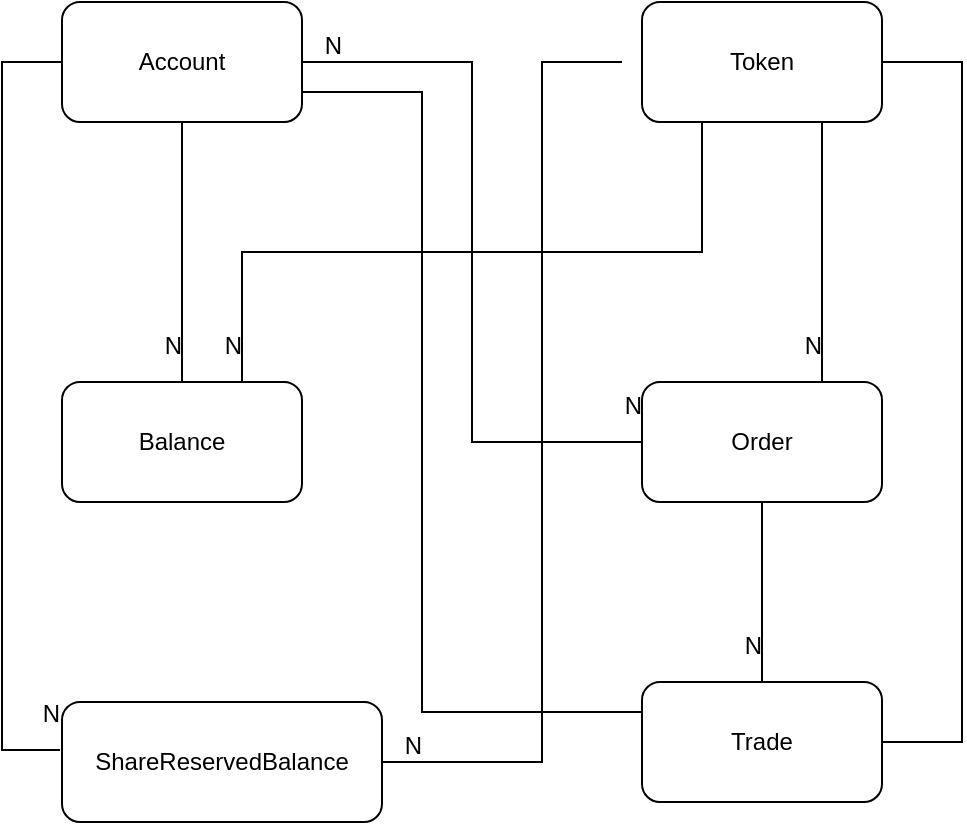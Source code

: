 <mxfile version="15.4.3" type="device"><diagram id="Nlq3bWVmvpanMrTFwL37" name="Page-1"><mxGraphModel dx="1232" dy="754" grid="1" gridSize="10" guides="1" tooltips="1" connect="1" arrows="1" fold="1" page="1" pageScale="1" pageWidth="850" pageHeight="1100" math="0" shadow="0"><root><mxCell id="0"/><mxCell id="1" parent="0"/><mxCell id="_jUumrTbK1xODDkSyUwr-1" value="Account" style="rounded=1;whiteSpace=wrap;html=1;" vertex="1" parent="1"><mxGeometry x="140" y="130" width="120" height="60" as="geometry"/></mxCell><mxCell id="_jUumrTbK1xODDkSyUwr-2" value="Token" style="rounded=1;whiteSpace=wrap;html=1;" vertex="1" parent="1"><mxGeometry x="430" y="130" width="120" height="60" as="geometry"/></mxCell><mxCell id="_jUumrTbK1xODDkSyUwr-3" value="Balance" style="rounded=1;whiteSpace=wrap;html=1;" vertex="1" parent="1"><mxGeometry x="140" y="320" width="120" height="60" as="geometry"/></mxCell><mxCell id="_jUumrTbK1xODDkSyUwr-4" value="Order" style="rounded=1;whiteSpace=wrap;html=1;" vertex="1" parent="1"><mxGeometry x="430" y="320" width="120" height="60" as="geometry"/></mxCell><mxCell id="_jUumrTbK1xODDkSyUwr-5" value="ShareReservedBalance" style="rounded=1;whiteSpace=wrap;html=1;" vertex="1" parent="1"><mxGeometry x="140" y="480" width="160" height="60" as="geometry"/></mxCell><mxCell id="_jUumrTbK1xODDkSyUwr-6" value="Trade" style="rounded=1;whiteSpace=wrap;html=1;" vertex="1" parent="1"><mxGeometry x="430" y="470" width="120" height="60" as="geometry"/></mxCell><mxCell id="_jUumrTbK1xODDkSyUwr-10" value="" style="endArrow=none;html=1;rounded=0;edgeStyle=orthogonalEdgeStyle;exitX=0.5;exitY=1;exitDx=0;exitDy=0;entryX=0.5;entryY=0;entryDx=0;entryDy=0;" edge="1" parent="1" source="_jUumrTbK1xODDkSyUwr-1" target="_jUumrTbK1xODDkSyUwr-3"><mxGeometry relative="1" as="geometry"><mxPoint x="340" y="390" as="sourcePoint"/><mxPoint x="200" y="310" as="targetPoint"/></mxGeometry></mxCell><mxCell id="_jUumrTbK1xODDkSyUwr-11" value="N" style="resizable=0;html=1;align=right;verticalAlign=bottom;" connectable="0" vertex="1" parent="_jUumrTbK1xODDkSyUwr-10"><mxGeometry x="1" relative="1" as="geometry"><mxPoint y="-10" as="offset"/></mxGeometry></mxCell><mxCell id="_jUumrTbK1xODDkSyUwr-15" value="" style="endArrow=none;html=1;rounded=0;edgeStyle=orthogonalEdgeStyle;exitX=0.25;exitY=1;exitDx=0;exitDy=0;entryX=0.75;entryY=0;entryDx=0;entryDy=0;" edge="1" parent="1" source="_jUumrTbK1xODDkSyUwr-2" target="_jUumrTbK1xODDkSyUwr-3"><mxGeometry relative="1" as="geometry"><mxPoint x="360" y="200" as="sourcePoint"/><mxPoint x="360" y="330" as="targetPoint"/></mxGeometry></mxCell><mxCell id="_jUumrTbK1xODDkSyUwr-16" value="N" style="resizable=0;html=1;align=right;verticalAlign=bottom;" connectable="0" vertex="1" parent="_jUumrTbK1xODDkSyUwr-15"><mxGeometry x="1" relative="1" as="geometry"><mxPoint y="-10" as="offset"/></mxGeometry></mxCell><mxCell id="_jUumrTbK1xODDkSyUwr-17" value="" style="endArrow=none;html=1;rounded=0;edgeStyle=orthogonalEdgeStyle;exitX=0;exitY=0.5;exitDx=0;exitDy=0;entryX=-0.006;entryY=0.4;entryDx=0;entryDy=0;entryPerimeter=0;" edge="1" parent="1" source="_jUumrTbK1xODDkSyUwr-1" target="_jUumrTbK1xODDkSyUwr-5"><mxGeometry relative="1" as="geometry"><mxPoint x="220" y="210" as="sourcePoint"/><mxPoint x="220" y="340" as="targetPoint"/><Array as="points"><mxPoint x="110" y="160"/><mxPoint x="110" y="504"/></Array></mxGeometry></mxCell><mxCell id="_jUumrTbK1xODDkSyUwr-18" value="N" style="resizable=0;html=1;align=right;verticalAlign=bottom;" connectable="0" vertex="1" parent="_jUumrTbK1xODDkSyUwr-17"><mxGeometry x="1" relative="1" as="geometry"><mxPoint y="-10" as="offset"/></mxGeometry></mxCell><mxCell id="_jUumrTbK1xODDkSyUwr-19" value="" style="endArrow=none;html=1;rounded=0;edgeStyle=orthogonalEdgeStyle;exitX=0.75;exitY=1;exitDx=0;exitDy=0;entryX=0.75;entryY=0;entryDx=0;entryDy=0;" edge="1" parent="1" source="_jUumrTbK1xODDkSyUwr-2" target="_jUumrTbK1xODDkSyUwr-4"><mxGeometry relative="1" as="geometry"><mxPoint x="230" y="220" as="sourcePoint"/><mxPoint x="230" y="350" as="targetPoint"/></mxGeometry></mxCell><mxCell id="_jUumrTbK1xODDkSyUwr-20" value="N" style="resizable=0;html=1;align=right;verticalAlign=bottom;" connectable="0" vertex="1" parent="_jUumrTbK1xODDkSyUwr-19"><mxGeometry x="1" relative="1" as="geometry"><mxPoint y="-10" as="offset"/></mxGeometry></mxCell><mxCell id="_jUumrTbK1xODDkSyUwr-21" value="" style="endArrow=none;html=1;rounded=0;edgeStyle=orthogonalEdgeStyle;exitX=1;exitY=0.5;exitDx=0;exitDy=0;entryX=0;entryY=0.5;entryDx=0;entryDy=0;" edge="1" parent="1" source="_jUumrTbK1xODDkSyUwr-1" target="_jUumrTbK1xODDkSyUwr-4"><mxGeometry relative="1" as="geometry"><mxPoint x="240" y="230" as="sourcePoint"/><mxPoint x="240" y="360" as="targetPoint"/></mxGeometry></mxCell><mxCell id="_jUumrTbK1xODDkSyUwr-22" value="N" style="resizable=0;html=1;align=right;verticalAlign=bottom;" connectable="0" vertex="1" parent="_jUumrTbK1xODDkSyUwr-21"><mxGeometry x="1" relative="1" as="geometry"><mxPoint y="-10" as="offset"/></mxGeometry></mxCell><mxCell id="_jUumrTbK1xODDkSyUwr-23" value="" style="endArrow=none;html=1;rounded=0;edgeStyle=orthogonalEdgeStyle;exitX=0;exitY=0.25;exitDx=0;exitDy=0;entryX=1;entryY=0.75;entryDx=0;entryDy=0;" edge="1" parent="1" source="_jUumrTbK1xODDkSyUwr-6" target="_jUumrTbK1xODDkSyUwr-1"><mxGeometry relative="1" as="geometry"><mxPoint x="250" y="240" as="sourcePoint"/><mxPoint x="250" y="370" as="targetPoint"/><Array as="points"><mxPoint x="320" y="485"/><mxPoint x="320" y="175"/></Array></mxGeometry></mxCell><mxCell id="_jUumrTbK1xODDkSyUwr-24" value="N" style="resizable=0;html=1;align=right;verticalAlign=bottom;" connectable="0" vertex="1" parent="_jUumrTbK1xODDkSyUwr-23"><mxGeometry x="1" relative="1" as="geometry"><mxPoint x="20" y="-15" as="offset"/></mxGeometry></mxCell><mxCell id="_jUumrTbK1xODDkSyUwr-25" value="" style="endArrow=none;html=1;rounded=0;edgeStyle=orthogonalEdgeStyle;exitX=1;exitY=0.5;exitDx=0;exitDy=0;entryX=1;entryY=0.5;entryDx=0;entryDy=0;" edge="1" parent="1" source="_jUumrTbK1xODDkSyUwr-6" target="_jUumrTbK1xODDkSyUwr-2"><mxGeometry relative="1" as="geometry"><mxPoint x="260" y="250" as="sourcePoint"/><mxPoint x="260" y="380" as="targetPoint"/><Array as="points"><mxPoint x="590" y="500"/><mxPoint x="590" y="160"/></Array></mxGeometry></mxCell><mxCell id="_jUumrTbK1xODDkSyUwr-26" value="" style="resizable=0;html=1;align=right;verticalAlign=bottom;" connectable="0" vertex="1" parent="_jUumrTbK1xODDkSyUwr-25"><mxGeometry x="1" relative="1" as="geometry"><mxPoint y="-10" as="offset"/></mxGeometry></mxCell><mxCell id="_jUumrTbK1xODDkSyUwr-27" value="" style="endArrow=none;html=1;rounded=0;edgeStyle=orthogonalEdgeStyle;exitX=0.5;exitY=1;exitDx=0;exitDy=0;entryX=0.5;entryY=0;entryDx=0;entryDy=0;" edge="1" parent="1" source="_jUumrTbK1xODDkSyUwr-4" target="_jUumrTbK1xODDkSyUwr-6"><mxGeometry relative="1" as="geometry"><mxPoint x="270" y="260" as="sourcePoint"/><mxPoint x="270" y="390" as="targetPoint"/></mxGeometry></mxCell><mxCell id="_jUumrTbK1xODDkSyUwr-28" value="N" style="resizable=0;html=1;align=right;verticalAlign=bottom;" connectable="0" vertex="1" parent="_jUumrTbK1xODDkSyUwr-27"><mxGeometry x="1" relative="1" as="geometry"><mxPoint y="-10" as="offset"/></mxGeometry></mxCell><mxCell id="_jUumrTbK1xODDkSyUwr-29" value="" style="endArrow=none;html=1;rounded=0;edgeStyle=orthogonalEdgeStyle;entryX=1;entryY=0.5;entryDx=0;entryDy=0;" edge="1" parent="1" target="_jUumrTbK1xODDkSyUwr-5"><mxGeometry relative="1" as="geometry"><mxPoint x="420" y="160" as="sourcePoint"/><mxPoint x="280" y="400" as="targetPoint"/><Array as="points"><mxPoint x="380" y="160"/><mxPoint x="380" y="510"/></Array></mxGeometry></mxCell><mxCell id="_jUumrTbK1xODDkSyUwr-30" value="N" style="resizable=0;html=1;align=right;verticalAlign=bottom;" connectable="0" vertex="1" parent="_jUumrTbK1xODDkSyUwr-29"><mxGeometry x="1" relative="1" as="geometry"><mxPoint x="20" as="offset"/></mxGeometry></mxCell></root></mxGraphModel></diagram></mxfile>